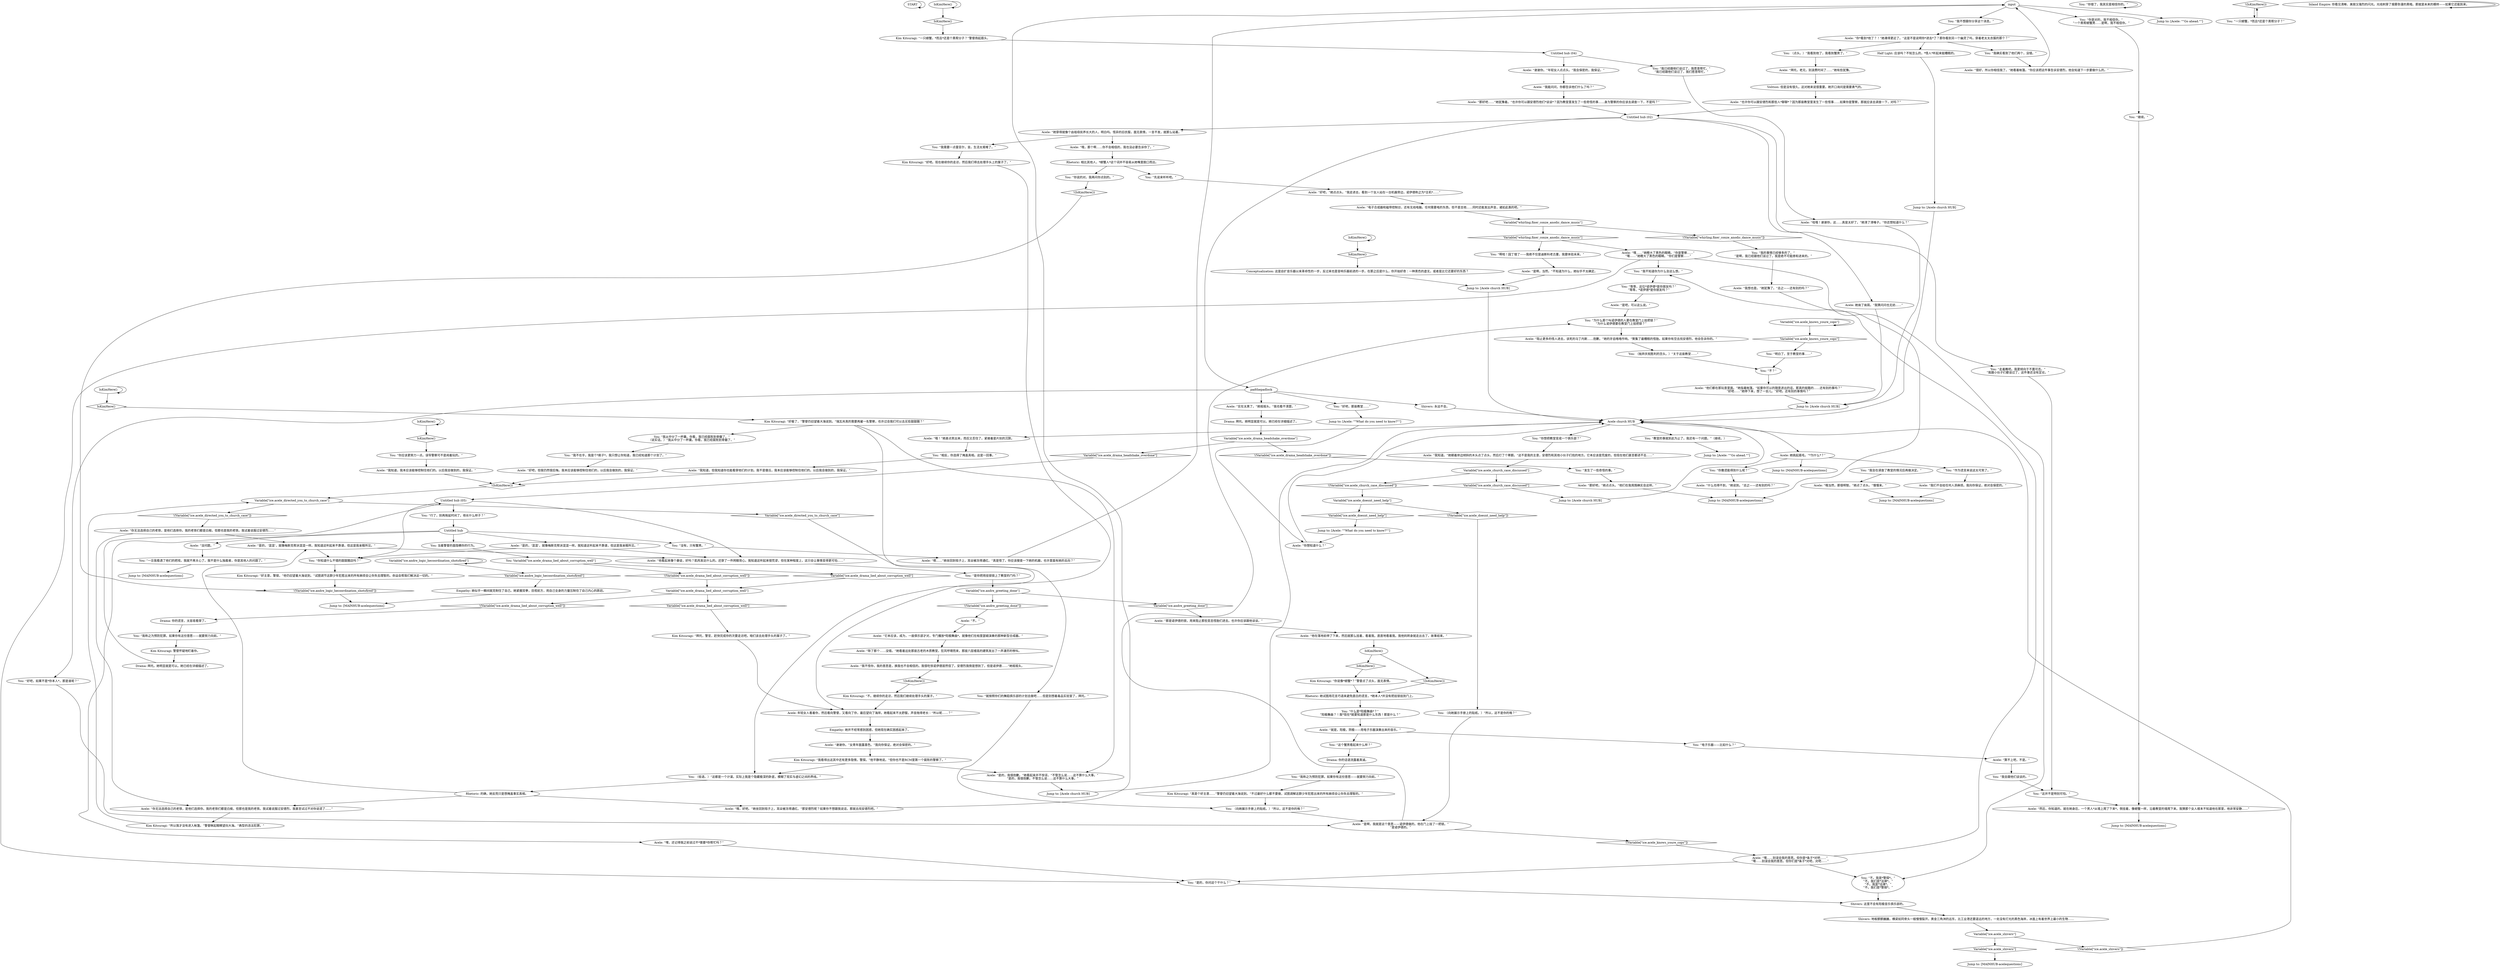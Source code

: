 # ICE / ACELE CHURCH STUFF
# this is where "the drug lab plan conclusion", "what did you see in the church" and "what's your plan for the church" branches are located
# ==================================================
digraph G {
	  0 [label="START"];
	  1 [label="input"];
	  2 [label="Jump to: [MAINHUB-acelequestions]"];
	  3 [label="Acele: “我能问问，你都告诉他们什么了吗？”"];
	  4 [label="Jump to: [MAINHUB-acelequestions]"];
	  5 [label="You: “发生了一些奇怪的事。”"];
	  6 [label="Drama: 拜托。她明显就是可以。她已经在详细描述了。"];
	  7 [label="Acele: “谢谢你。”女青年面露喜色。“我向你保证，绝对会保密的。”"];
	  8 [label="Jump to: [MAINHUB-acelequestions]"];
	  9 [label="IsKimHere()"];
	  10 [label="IsKimHere()", shape=diamond];
	  11 [label="!(IsKimHere())", shape=diamond];
	  12 [label="Jump to: [Acele: \"\"Go ahead.\"\"]"];
	  13 [label="Acele: “哦，那个啊……你不会相信的，我也没必要告诉你了。”"];
	  14 [label="You: “这并不是特别可怕。”"];
	  15 [label="Acele: “他们都在那玩意里面。”她指着帐篷。“如果你可以的随意进出的话，那真的挺酷的……还有别的事吗？”\n“好吧……”她停下来，想了一会儿。“好吧。还有别的事情吗？”"];
	  16 [label="Acele: “算不上吧，不是。”"];
	  17 [label="Acele: “电子合成器和磁带控制台，还有无线电脑。任何需要电的东西，但不是吉他……同时还能发出声音，诸如此类的吧。”"];
	  18 [label="Acele: “她穿得就像个由祖母抚养长大的人，明白吗。怪异的旧衣服，面无表情，一言不发，就那么站着。”"];
	  19 [label="You: “我已经跟他们谈过了，我愿意帮忙。”\n“我已经跟他们谈过了，我们愿意帮忙。”"];
	  20 [label="You: （点头。）“我看到他了，我看到蟹男了。”"];
	  21 [label="You: “我确实看到了他们两个，没错。”"];
	  22 [label="You: “我不想跟你分享这个消息。”"];
	  23 [label="Acele: “是的，我很抱歉。”她看起来并不惊讶。“不管怎么说……这不算什么大事。”\n“是的，我很抱歉。不管怎么说……这不算什么大事。”"];
	  24 [label="You: “我需要一点雷亚尔，金。生活太艰难了。”"];
	  25 [label="You: “继续。”"];
	  26 [label="Acele: “我不怪你，我的意思是，换我也不会相信的。我很吃惊诺伊德居然信了。安德烈我倒是想到了，但是诺伊德……”她摇摇头。"];
	  27 [label="Shivers: 地板颤颤巍巍，横梁如同骨头一般慢慢裂开。黄金三角洲的远东，比工业港还要遥远的地方，一处没有灯光的黑色海岸，冰面上有着世界上最小的生物……"];
	  28 [label="Shivers: 永远不会。"];
	  29 [label="You: （向她展示手册上的贴纸。）“所以，这不是你的咯？”"];
	  30 [label="Variable[\"ice.acele_knows_youre_cops\"]"];
	  31 [label="Variable[\"ice.acele_knows_youre_cops\"]", shape=diamond];
	  32 [label="!(Variable[\"ice.acele_knows_youre_cops\"])", shape=diamond];
	  33 [label="You: “等等，这位*诺伊德*是你朋友吗？”\n“等等，*诺伊德*是你朋友吗？”"];
	  34 [label="Acele: “拜托，老兄，别浪费时间了……”她有些犹豫。"];
	  35 [label="Acele: “你*看到*他了？！”她凑得更近了。“这是不是说明你*进去*了？那你看到另一个幽灵了吗，穿着老太太衣服的那个？”"];
	  36 [label="Acele: “哦，好吧。”她坐回到毯子上，耳朵被冻得通红。“那安德烈呢？如果你不想跟我说话，那就去找安德烈吧。”"];
	  37 [label="You: “相反，你选择了掩盖真相。这是一回事。”"];
	  38 [label="Acele: “没问题。”"];
	  39 [label="You: “我从中分了一杯羹。你看，我已经腐败到骨髓了。”\n（说实话。）“我从中分了一杯羹。你看，我已经腐败到骨髓了。”"];
	  40 [label="You: “你知道什么不错的甜甜圈店吗？”"];
	  41 [label="You: “你错了，我其实是相信你的。”"];
	  42 [label="Acele: 她挑起眉毛。“*为什么*？”"];
	  43 [label="You: “是你把用挂锁锁上了教堂的门吗？”"];
	  44 [label="IsKimHere()"];
	  45 [label="IsKimHere()", shape=diamond];
	  46 [label="!(IsKimHere())", shape=diamond];
	  47 [label="Acele: “是的，‘混混’，就像梅斯克帮派混混一样。我知道这听起来不靠谱，但这是我亲眼所见。”"];
	  48 [label="You: “你应该更努力一点。误导警察可不是闹着玩的。”"];
	  49 [label="Kim Kitsuragi: “好主意，警探，”他仍旧望着大海说到。“试图调节这群少年犯惹出来的所有麻烦会让你失去理智的。命运会帮我们解决这一切的。”"];
	  50 [label="Kim Kitsuragi: “不。继续你的走访，然后我们继续处理手头的案子。”"];
	  51 [label="Jump to: [MAINHUB-acelequestions]"];
	  52 [label="Shivers: 这里不会有阳极音乐俱乐部的。"];
	  53 [label="Acele: “那好吧……”她犹豫着。“也许你可以跟安德烈他们*谈谈*？因为教堂里发生了一些奇怪的事……身为警察的你应该去调查一下，不是吗？”"];
	  54 [label="Untitled hub"];
	  55 [label="Acele: “他看起来像个暴徒，好吗？肌肉发达什么的。还穿了一件网眼背心。我知道这听起来很荒谬，但在某种程度上，这只会让事情变得更可怕……”"];
	  56 [label="You: “你是对的，我不相信你。”\n“一个黑帮螃蟹男……是啊，我不相信你。”"];
	  57 [label="Acele: “它本应该，成为，一座俱乐部才对，专门播放*阳极舞曲*。就像他们在帕里瑟姆演奏的那种新型合成器。”"];
	  58 [label="You: “不？”"];
	  59 [label="Jump to: [Acele: \"\"What do you need to know?\"\"]"];
	  60 [label="Acele: “嘿，还记得我之前说过不*需要*你帮忙吗？”"];
	  61 [label="You: “一旦我看透了他们的把戏，我就不再关心了。我不是什么独裁者，你是其他人的问题了。”"];
	  62 [label="IsKimHere()"];
	  63 [label="IsKimHere()", shape=diamond];
	  64 [label="!(IsKimHere())", shape=diamond];
	  65 [label="Jump to: [MAINHUB-acelequestions]"];
	  66 [label="Acele: “他在落地前停了下来，然后就那么挂着，看着我。直直地看着我。我他妈转身就走出去了。故事结束。”"];
	  67 [label="Jump to: [Acele church HUB]"];
	  68 [label="IsKimHere()"];
	  69 [label="IsKimHere()", shape=diamond];
	  70 [label="!(IsKimHere())", shape=diamond];
	  71 [label="Variable[\"ice.andre_logic_hecoordination_shotsfired\"]"];
	  72 [label="Variable[\"ice.andre_logic_hecoordination_shotsfired\"]", shape=diamond];
	  73 [label="!(Variable[\"ice.andre_logic_hecoordination_shotsfired\"])", shape=diamond];
	  74 [label="Acele: “我们不会给任何人添麻烦。我向你保证，绝对会保密的。”"];
	  75 [label="Acele: “我想也是。”她犹豫了。“总之——还有别的吗？”"];
	  76 [label="Acele: 她耸了耸肩。“我猜问问也无妨……”"];
	  77 [label="You: “我会跟他们谈谈的。”"];
	  78 [label="Rhetoric: 她试图用花言巧语来避免直白的谎言，*她本人*并没有把挂锁挂到门上。"];
	  79 [label="Untitled hub (04)"];
	  80 [label="Acele: “是的，‘混混’，就像梅斯克帮派混混一样。我知道这听起来不靠谱，但这是我亲眼所见。”"];
	  81 [label="You: “就按照你们的舞蹈俱乐部的计划去做吧……但是别想着毒品实验室了，拜托。”"];
	  82 [label="Acele: “你无法选择自己的老铁，是他们选择你。我的老铁们都是白痴，但那也是我的老铁。我试着说服过安德烈，我甚至试过不对你说谎了……”"];
	  83 [label="You: “我不在乎，我是个*疯子*。我只想让你知道，我已经知道那个计划了。”"];
	  84 [label="Acele: “哦！”她差点笑出来，而后又忍住了。紧接着是片刻的沉默。"];
	  85 [label="You: “什么是*阳极舞曲*？”\n“阳极舞曲？！我*现在*就要知道那是什么东西！那是什么？”"];
	  86 [label="padthepadlock"];
	  87 [label="You: “我的事情已经够多的了。”\n“是啊，我已经跟他们谈过了。我是绝不可能掺和进来的。”"];
	  88 [label="Inland Empire: 你看见清晰、美丽又强烈的闪光。光线刺穿了烟雾弥漫的黑暗。那就是未来的模样——如果它还能到来。"];
	  89 [label="Conceptualization: 这是自扩音乐器以来革命性的一步，反过来也是音响乐器前进的一步。在那之后是什么，你开始好奇：一种黑色的虚无，或者是比它还要好的东西？"];
	  90 [label="Kim Kitsuragi: “所以我才没有进入帐篷。”警督眯起眼睛望向大海。“典型的违法犯罪。”"];
	  91 [label="Rhetoric: 的确，她反而只是想掩盖事实真相。"];
	  92 [label="Kim Kitsuragi: “拜托，警官，赶快完成你的次要走访吧。咱们该去处理手头的案子了。”"];
	  93 [label="Drama: 你的话语流露着真诚。"];
	  94 [label="Acele: “实在太黑了。”她摇摇头。“我也看不清楚。”"];
	  95 [label="You: （向她展示手册上的贴纸。）“所以，这不是你的咯？”"];
	  96 [label="Acele: “谢谢你。”年轻女人点点头。“我会保密的，我保证。”"];
	  97 [label="You: “这个蟹男看起来什么样？”"];
	  98 [label="You: “明白了，至于教堂的事……”"];
	  99 [label="Acele: “嘿……”她瞪大了黑色的眼睛。“你是警察……”\n“嘿……”她瞪大了黑色的眼睛。“你们是警察……”"];
	  100 [label="You: （抛弃庆祝胜利的念头。）“关于这座教堂……”"];
	  101 [label="Half Light: 应该吗？不知怎么的，*怪人*听起来挺糟糕的。"];
	  102 [label="You: “没有，只有蟹男。”"];
	  103 [label="You: “我会在调查了教堂的情况后再做决定。”"];
	  104 [label="Acele: “你无法选择自己的老铁，是他们选择你。我的老铁们都是白痴，但那也是我的老铁。我试着说服过安德烈……”"];
	  105 [label="Acele: “好吧，但我仍然很后悔。我本应该能够控制住他们的，以后我会做到的，我保证。”"];
	  106 [label="Acele: “我知道，但我知道你也能看穿他们的计划。我不是傻瓜，我本应该能够控制住他们的。以后我会做到的，我保证。”"];
	  107 [label="You: 当着警督的面隐瞒你的行为。"];
	  108 [label="You: Variable[\"ice.acele_drama_lied_about_corruption_well\"]"];
	  109 [label="Variable[\"ice.acele_drama_lied_about_corruption_well\"]", shape=diamond];
	  110 [label="!(Variable[\"ice.acele_drama_lied_about_corruption_well\"])", shape=diamond];
	  111 [label="Kim Kitsuragi: “真是个好主意……”警督仍旧望着大海说到。“不过最好什么都不要做，试图调解这群少年犯惹出来的所有麻烦会让你失去理智的。”"];
	  112 [label="Acele: “然后，你知道的。就在她身后，一个男人*从墙上爬了下来*。倒挂着，像螃蟹一样，沿着教堂的墙爬下来。我猜那个女人根本不知道他在那里，他非常安静……”"];
	  113 [label="Acele: “那好吧，”她点点头。“他们在我周围确实会这样。”"];
	  114 [label="You: “你想把教堂变成一个俱乐部？”"];
	  115 [label="Jump to: [Acele church HUB]"];
	  116 [label="Acele: “阻止更多的怪人进去，该死的马丁内斯……抱歉。”她的牙齿咯咯作响。“聚集了最糟糕的怪胎。如果你有空去找安德烈，他会告诉你的。”"];
	  117 [label="You: “我不知道你为什么会这么想。”"];
	  118 [label="Kim Kitsuragi: “你说像*螃蟹*？”警督点了点头，面无表情。"];
	  119 [label="Empathy: 她似乎一瞬间就克制住了自己。她紧握双拳，目视前方，用自己全身的力量压制住了自己内心的跌宕。"];
	  120 [label="You: （低语。）“这都是一个计谋。实际上我是个隐藏极深的卧底，模糊了现实与虚幻之间的界线。”"];
	  121 [label="You: “作为谎言来说这太可笑了。”"];
	  122 [label="Acele: “好吧，”她点点头。“我走进去，看到一个女人站在一台机器旁边，诺伊德称之为*主机*……”"];
	  123 [label="You: “教堂的事就到此为止了。我还有一个问题。”（继续。）"];
	  124 [label="Acele: “不。”"];
	  125 [label="Acele: “嘿……别误会我的意思。但你是*条子*对吧……”\n“嘿……别误会我的意思。但你们是*条子*对吧，对吧……”"];
	  126 [label="Variable[\"ice.acele_doesnt_need_help\"]"];
	  127 [label="Variable[\"ice.acele_doesnt_need_help\"]", shape=diamond];
	  128 [label="!(Variable[\"ice.acele_doesnt_need_help\"])", shape=diamond];
	  129 [label="Drama: 你的谎言，太容易看穿了。"];
	  130 [label="Acele: “那是诺伊德的锁，用来阻止那些变态怪胎们进去。也许你应该跟他谈谈。”"];
	  131 [label="Untitled hub (05)"];
	  132 [label="Acele: 年轻女人看着你，然后看向警督，又看向了你，最后望向了海岸。她看起来不太舒服，声音拖得老长：“所以呢……？”"];
	  133 [label="Jump to: [MAINHUB-acelequestions]"];
	  134 [label="Kim Kitsuragi: “好吧。现在继续你的走访，然后我们得去处理手头上的案子了。”"];
	  135 [label="You: “你说的对。我再问你点别的。”"];
	  136 [label="Acele: “什么也得不到，”她说到。“总之——还有别的吗？”"];
	  137 [label="You: “走着瞧吧。我更倾向于不置可否。”\n“我跟小伙子们都谈过了，这件事还没有定论。”"];
	  138 [label="Acele: “我知道。”她朝着岸边倾斜的木头点了点头，然后打了个寒颤。“这不是我的主意，安德烈和其他小伙子们找的地方。它本应该是荒废的，但现在他们甚至都进不去……”"];
	  139 [label="Acele: “是啊，我就是这个意思——诺伊德做的。他在门上挂了一把锁。”\n“是诺伊德的。”"];
	  140 [label="Jump to: [Acele church HUB]"];
	  141 [label="Jump to: [Acele: \"\"What do you need to know?\"\"]"];
	  142 [label="Acele: “是啊，当然。”不知道为什么，她似乎不太确定。"];
	  143 [label="Volition: 但是没有很久。这对她来说很重要。她开口询问是需要勇气的。"];
	  144 [label="Kim Kitsuragi: “一只螃蟹，*而且*还是个黑帮分子？”警督扬起眉头。"];
	  145 [label="IsKimHere()"];
	  146 [label="IsKimHere()", shape=diamond];
	  147 [label="!(IsKimHere())", shape=diamond];
	  148 [label="Kim Kitsuragi: “好极了，”警督仍旧望着大海说到。“瑞瓦肖真的需要再雇一名警察，也许过会我们可以去买些甜甜圈？”"];
	  149 [label="Jump to: [MAINHUB-acelequestions]"];
	  150 [label="Jump to: [Acele: \"\"Go ahead.\"\"]"];
	  151 [label="Acele: “除了那个……没错。”她看着远处那座古老的木质教堂。狂风呼啸而来，那座六层楼高的建筑发出了一声凄厉的惨叫。"];
	  152 [label="Acele church HUB"];
	  153 [label="Acele: “是吧，可以这么说。”"];
	  154 [label="Variable[\"ice.acele_shivers\"]"];
	  155 [label="Variable[\"ice.acele_shivers\"]", shape=diamond];
	  156 [label="!(Variable[\"ice.acele_shivers\"])", shape=diamond];
	  157 [label="Variable[\"ice.andre_greeting_done\"]"];
	  158 [label="Variable[\"ice.andre_greeting_done\"]", shape=diamond];
	  159 [label="!(Variable[\"ice.andre_greeting_done\"])", shape=diamond];
	  160 [label="Variable[\"whirling.fixer_conze_anodic_dance_music\"]"];
	  161 [label="Variable[\"whirling.fixer_conze_anodic_dance_music\"]", shape=diamond];
	  162 [label="!(Variable[\"whirling.fixer_conze_anodic_dance_music\"])", shape=diamond];
	  163 [label="You: “啊哈！园丁错了——我绝不仅是迪斯科老古董，我要体验未来。”"];
	  164 [label="Rhetoric: 相比其他人，*螃蟹人*这个词并不容易从她嘴里脱口而出。"];
	  165 [label="Acele: “嗯……”她坐回到毯子上，耳朵被冻得通红。“真是怪了。你应该搜查一下她的机器，也许里面有她的去向？”"];
	  166 [label="Acele: “哦当然，那很明智。”她点了点头。“慢慢来。”"];
	  167 [label="Empathy: 她并不经常感到困惑，但她现在确实困惑起来了。"];
	  168 [label="Variable[\"ice.acele_drama_lied_about_corruption_well\"]"];
	  169 [label="Variable[\"ice.acele_drama_lied_about_corruption_well\"]", shape=diamond];
	  170 [label="!(Variable[\"ice.acele_drama_lied_about_corruption_well\"])", shape=diamond];
	  171 [label="You: “你撒谎能得到什么呢？”"];
	  172 [label="You: “先说来听听吧。”"];
	  173 [label="You: “好吧，那座教堂……”"];
	  174 [label="Untitled hub (02)"];
	  175 [label="You: “一只螃蟹，*而且*还是个黑帮分子？”"];
	  176 [label="Kim Kitsuragi: 警督怀疑地盯着你。"];
	  177 [label="Kim Kitsuragi: “我看得出这其中还有更多隐情，警探。”他平静地说。“但你也不是RCM里第一个腐败的警察了。”"];
	  178 [label="Acele: “我知道，我本应该能够控制住他们的。以后我会做到的，我保证。”"];
	  179 [label="You: “电子乐器——比如什么？”"];
	  180 [label="You: “为什么那个叫诺伊德的人要在教堂门上挂把锁？”\n“为什么诺伊德要在教堂门上挂把锁？”"];
	  181 [label="Jump to: [Acele church HUB]"];
	  182 [label="Variable[\"ice.acele_church_case_discussed\"]"];
	  183 [label="Variable[\"ice.acele_church_case_discussed\"]", shape=diamond];
	  184 [label="!(Variable[\"ice.acele_church_case_discussed\"])", shape=diamond];
	  185 [label="Variable[\"ice.acele_drama_headshake_overdone\"]"];
	  186 [label="Variable[\"ice.acele_drama_headshake_overdone\"]", shape=diamond];
	  187 [label="!(Variable[\"ice.acele_drama_headshake_overdone\"])", shape=diamond];
	  188 [label="Acele: “很好，所以你相信我了。”她看着帐篷。“你应该把这件事告诉安德烈，他会知道下一步要做什么的。”"];
	  189 [label="Variable[\"ice.acele_directed_you_to_church_case\"]"];
	  190 [label="Variable[\"ice.acele_directed_you_to_church_case\"]", shape=diamond];
	  191 [label="!(Variable[\"ice.acele_directed_you_to_church_case\"])", shape=diamond];
	  192 [label="You: “我称之为预防犯罪。如果你有这份意愿——就要努力向前。”"];
	  193 [label="You: “行了，别再拖延时间了。他长什么样子？”"];
	  194 [label="Acele: “就是，阳极，阴极——用电子乐器演奏出来的音乐。”"];
	  195 [label="You: “是的，你问这个干什么？”"];
	  196 [label="You: “好吧，如果不是*你本人*，那是谁呢？”"];
	  197 [label="Jump to: [Acele church HUB]"];
	  198 [label="Acele: “哇哦！谢谢你，这……真是太好了。”她清了清嗓子。“你还想知道什么？”"];
	  199 [label="Acele: “也许你可以跟安德烈和那些人*聊聊*？因为那座教堂里发生了一些怪事……如果你是警察，那就应该去调查一下，对吗？”"];
	  200 [label="You: “我称之为预防犯罪。如果你有这份意愿——就要努力向前。”"];
	  201 [label="Drama: 拜托。她明显就是可以。她已经在详细描述了。"];
	  202 [label="You: “不。我是*警探*。”\n“不。我们是*法律*。”\n“不。我是*法律*。”\n“不。我们是*警探*。”"];
	  203 [label="Acele: “你想知道什么？”"];
	  0 -> 0
	  1 -> 56
	  1 -> 12
	  1 -> 22
	  3 -> 53
	  5 -> 113
	  6 -> 131
	  7 -> 177
	  9 -> 9
	  9 -> 10
	  10 -> 48
	  11 -> 73
	  13 -> 164
	  14 -> 112
	  15 -> 140
	  16 -> 77
	  17 -> 160
	  18 -> 24
	  18 -> 13
	  19 -> 198
	  20 -> 34
	  21 -> 188
	  22 -> 35
	  23 -> 67
	  24 -> 134
	  25 -> 112
	  26 -> 64
	  27 -> 154
	  28 -> 152
	  29 -> 139
	  30 -> 30
	  30 -> 31
	  31 -> 98
	  32 -> 125
	  33 -> 153
	  34 -> 143
	  35 -> 21
	  35 -> 20
	  35 -> 101
	  36 -> 1
	  37 -> 106
	  38 -> 61
	  39 -> 83
	  40 -> 49
	  41 -> 41
	  42 -> 121
	  42 -> 171
	  42 -> 4
	  43 -> 157
	  44 -> 44
	  44 -> 45
	  45 -> 144
	  46 -> 175
	  47 -> 40
	  47 -> 55
	  48 -> 178
	  49 -> 73
	  50 -> 132
	  52 -> 27
	  53 -> 174
	  54 -> 102
	  54 -> 38
	  54 -> 107
	  54 -> 80
	  54 -> 60
	  55 -> 43
	  56 -> 25
	  57 -> 151
	  58 -> 15
	  59 -> 203
	  60 -> 195
	  61 -> 8
	  62 -> 62
	  62 -> 63
	  63 -> 148
	  64 -> 50
	  66 -> 145
	  67 -> 152
	  68 -> 68
	  68 -> 69
	  69 -> 89
	  70 -> 189
	  71 -> 72
	  71 -> 71
	  72 -> 119
	  73 -> 2
	  74 -> 133
	  75 -> 149
	  76 -> 140
	  77 -> 14
	  78 -> 85
	  79 -> 96
	  79 -> 19
	  80 -> 40
	  80 -> 55
	  81 -> 95
	  82 -> 90
	  83 -> 105
	  84 -> 37
	  85 -> 194
	  86 -> 196
	  86 -> 28
	  86 -> 94
	  86 -> 173
	  87 -> 75
	  88 -> 88
	  89 -> 181
	  90 -> 189
	  91 -> 82
	  91 -> 36
	  91 -> 47
	  92 -> 132
	  93 -> 200
	  94 -> 201
	  95 -> 139
	  96 -> 3
	  97 -> 93
	  98 -> 58
	  99 -> 202
	  99 -> 195
	  99 -> 117
	  100 -> 58
	  101 -> 115
	  102 -> 165
	  103 -> 166
	  104 -> 82
	  104 -> 47
	  105 -> 70
	  106 -> 70
	  107 -> 108
	  108 -> 109
	  108 -> 110
	  109 -> 168
	  110 -> 168
	  111 -> 95
	  112 -> 65
	  113 -> 149
	  114 -> 138
	  115 -> 152
	  116 -> 100
	  117 -> 33
	  118 -> 78
	  119 -> 2
	  120 -> 91
	  121 -> 74
	  122 -> 17
	  123 -> 150
	  124 -> 57
	  125 -> 202
	  125 -> 195
	  125 -> 117
	  126 -> 128
	  126 -> 127
	  127 -> 59
	  128 -> 29
	  129 -> 192
	  130 -> 66
	  131 -> 40
	  131 -> 193
	  131 -> 55
	  132 -> 167
	  134 -> 132
	  135 -> 11
	  136 -> 149
	  137 -> 14
	  138 -> 182
	  139 -> 32
	  139 -> 180
	  140 -> 152
	  141 -> 203
	  142 -> 181
	  143 -> 199
	  144 -> 79
	  145 -> 146
	  145 -> 147
	  146 -> 118
	  147 -> 78
	  148 -> 120
	  148 -> 23
	  148 -> 39
	  151 -> 26
	  152 -> 114
	  152 -> 123
	  152 -> 84
	  152 -> 42
	  153 -> 180
	  154 -> 155
	  154 -> 156
	  155 -> 51
	  156 -> 152
	  157 -> 158
	  157 -> 159
	  158 -> 130
	  159 -> 124
	  160 -> 161
	  160 -> 162
	  161 -> 99
	  161 -> 163
	  162 -> 87
	  163 -> 142
	  164 -> 172
	  164 -> 135
	  165 -> 1
	  166 -> 133
	  167 -> 7
	  168 -> 169
	  168 -> 170
	  169 -> 92
	  170 -> 129
	  171 -> 136
	  172 -> 122
	  173 -> 141
	  174 -> 137
	  174 -> 18
	  174 -> 76
	  174 -> 86
	  175 -> 46
	  176 -> 6
	  177 -> 120
	  177 -> 23
	  178 -> 70
	  179 -> 16
	  180 -> 116
	  181 -> 152
	  182 -> 184
	  182 -> 183
	  183 -> 197
	  184 -> 126
	  185 -> 186
	  185 -> 187
	  186 -> 131
	  187 -> 5
	  188 -> 1
	  189 -> 190
	  189 -> 191
	  190 -> 81
	  191 -> 104
	  192 -> 176
	  193 -> 54
	  194 -> 97
	  194 -> 179
	  195 -> 52
	  196 -> 139
	  197 -> 152
	  198 -> 140
	  199 -> 174
	  200 -> 111
	  201 -> 185
	  202 -> 52
	  203 -> 152
}

